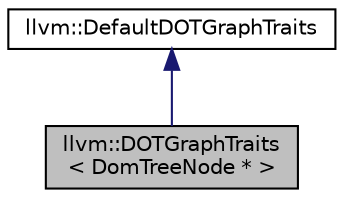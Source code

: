 digraph "llvm::DOTGraphTraits&lt; DomTreeNode * &gt;"
{
 // LATEX_PDF_SIZE
  bgcolor="transparent";
  edge [fontname="Helvetica",fontsize="10",labelfontname="Helvetica",labelfontsize="10"];
  node [fontname="Helvetica",fontsize="10",shape=record];
  Node1 [label="llvm::DOTGraphTraits\l\< DomTreeNode * \>",height=0.2,width=0.4,color="black", fillcolor="grey75", style="filled", fontcolor="black",tooltip=" "];
  Node2 -> Node1 [dir="back",color="midnightblue",fontsize="10",style="solid",fontname="Helvetica"];
  Node2 [label="llvm::DefaultDOTGraphTraits",height=0.2,width=0.4,color="black",URL="$structllvm_1_1DefaultDOTGraphTraits.html",tooltip="DefaultDOTGraphTraits - This class provides the default implementations of all of the DOTGraphTraits ..."];
}

